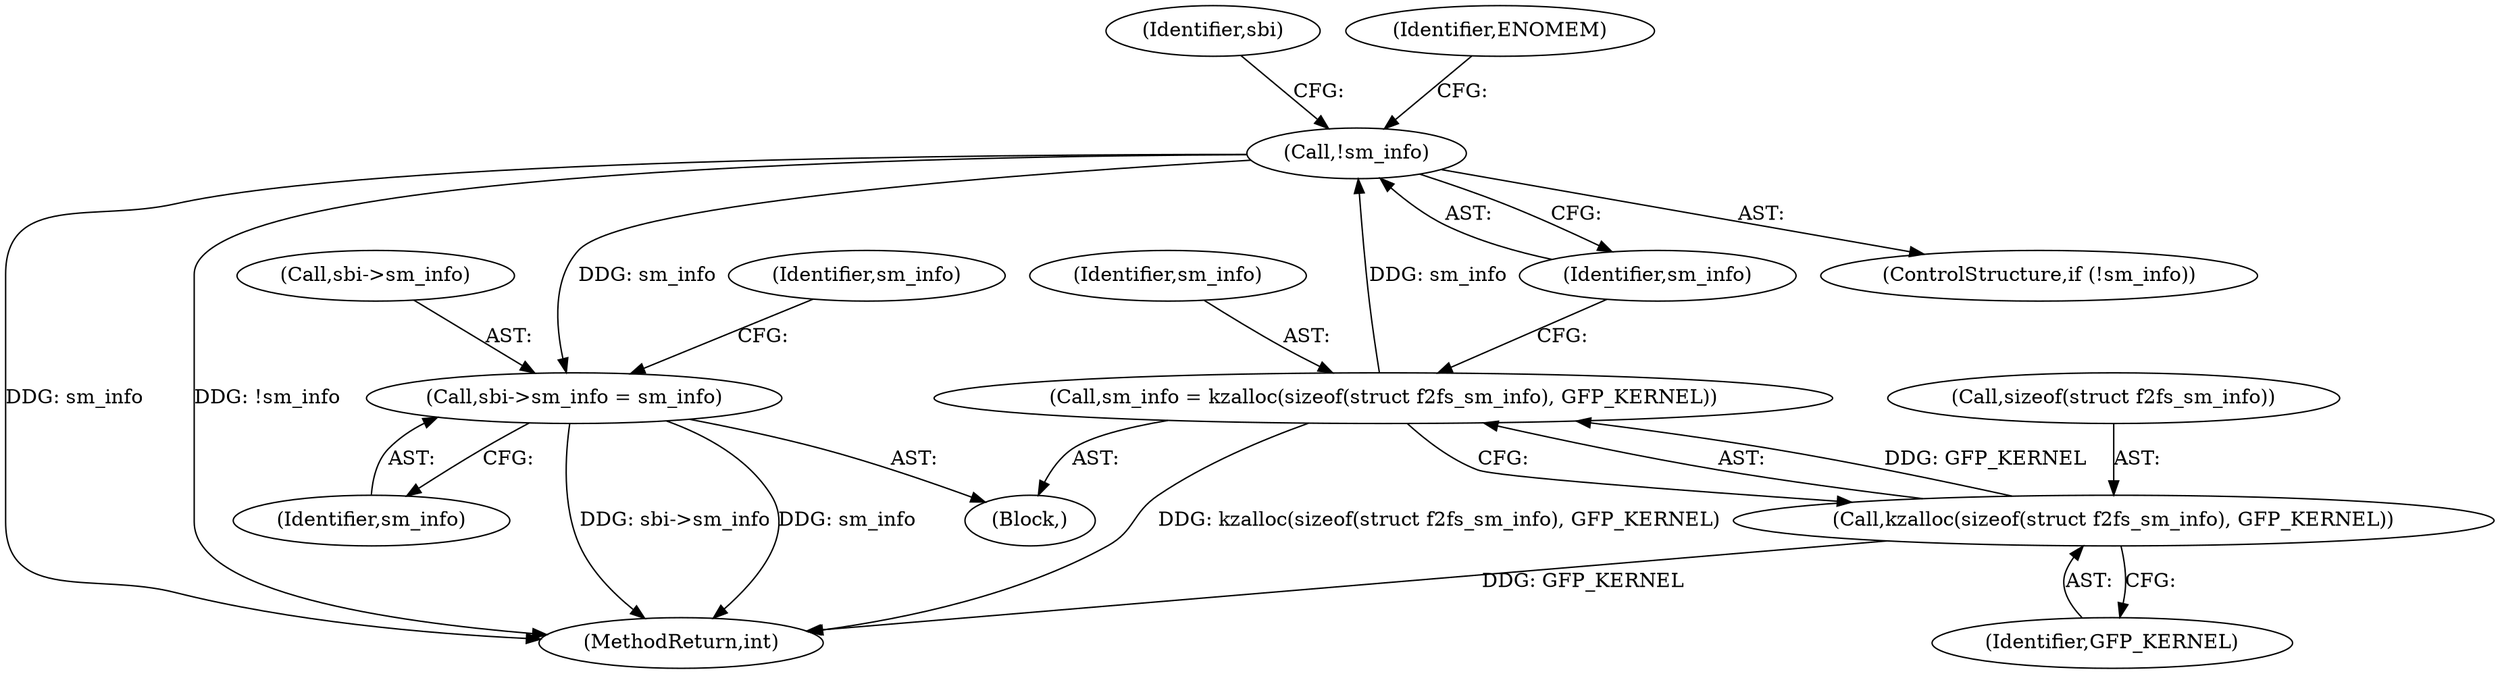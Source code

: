 digraph "0_linux_d4fdf8ba0e5808ba9ad6b44337783bd9935e0982@pointer" {
"1000129" [label="(Call,sbi->sm_info = sm_info)"];
"1000124" [label="(Call,!sm_info)"];
"1000117" [label="(Call,sm_info = kzalloc(sizeof(struct f2fs_sm_info), GFP_KERNEL))"];
"1000119" [label="(Call,kzalloc(sizeof(struct f2fs_sm_info), GFP_KERNEL))"];
"1000133" [label="(Identifier,sm_info)"];
"1000131" [label="(Identifier,sbi)"];
"1000117" [label="(Call,sm_info = kzalloc(sizeof(struct f2fs_sm_info), GFP_KERNEL))"];
"1000125" [label="(Identifier,sm_info)"];
"1000119" [label="(Call,kzalloc(sizeof(struct f2fs_sm_info), GFP_KERNEL))"];
"1000129" [label="(Call,sbi->sm_info = sm_info)"];
"1000122" [label="(Identifier,GFP_KERNEL)"];
"1000136" [label="(Identifier,sm_info)"];
"1000120" [label="(Call,sizeof(struct f2fs_sm_info))"];
"1000118" [label="(Identifier,sm_info)"];
"1000123" [label="(ControlStructure,if (!sm_info))"];
"1000124" [label="(Call,!sm_info)"];
"1000130" [label="(Call,sbi->sm_info)"];
"1000128" [label="(Identifier,ENOMEM)"];
"1000312" [label="(MethodReturn,int)"];
"1000104" [label="(Block,)"];
"1000129" -> "1000104"  [label="AST: "];
"1000129" -> "1000133"  [label="CFG: "];
"1000130" -> "1000129"  [label="AST: "];
"1000133" -> "1000129"  [label="AST: "];
"1000136" -> "1000129"  [label="CFG: "];
"1000129" -> "1000312"  [label="DDG: sbi->sm_info"];
"1000129" -> "1000312"  [label="DDG: sm_info"];
"1000124" -> "1000129"  [label="DDG: sm_info"];
"1000124" -> "1000123"  [label="AST: "];
"1000124" -> "1000125"  [label="CFG: "];
"1000125" -> "1000124"  [label="AST: "];
"1000128" -> "1000124"  [label="CFG: "];
"1000131" -> "1000124"  [label="CFG: "];
"1000124" -> "1000312"  [label="DDG: sm_info"];
"1000124" -> "1000312"  [label="DDG: !sm_info"];
"1000117" -> "1000124"  [label="DDG: sm_info"];
"1000117" -> "1000104"  [label="AST: "];
"1000117" -> "1000119"  [label="CFG: "];
"1000118" -> "1000117"  [label="AST: "];
"1000119" -> "1000117"  [label="AST: "];
"1000125" -> "1000117"  [label="CFG: "];
"1000117" -> "1000312"  [label="DDG: kzalloc(sizeof(struct f2fs_sm_info), GFP_KERNEL)"];
"1000119" -> "1000117"  [label="DDG: GFP_KERNEL"];
"1000119" -> "1000122"  [label="CFG: "];
"1000120" -> "1000119"  [label="AST: "];
"1000122" -> "1000119"  [label="AST: "];
"1000119" -> "1000312"  [label="DDG: GFP_KERNEL"];
}
